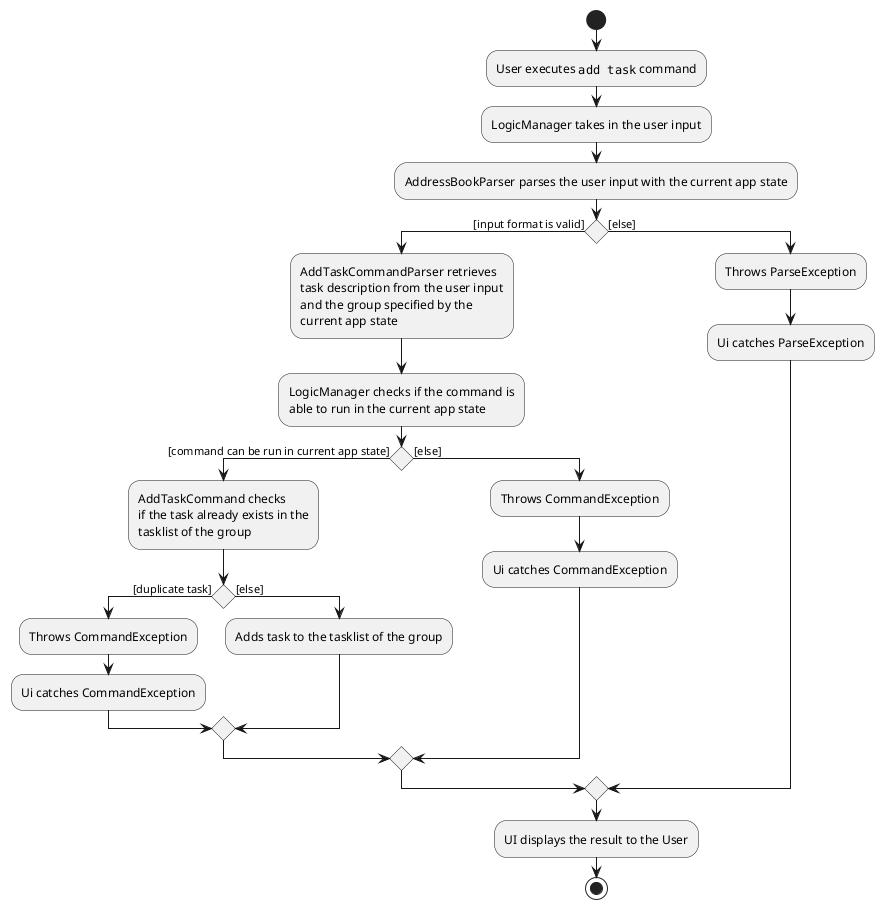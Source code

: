 @startuml
'https://plantuml.com/activity-diagram-beta

start

:User executes ""add task"" command;
:LogicManager takes in the user input;
:AddressBookParser parses the user input with the current app state;


if () then ([input format is valid])
    :AddTaskCommandParser retrieves
    task description from the user input
    and the group specified by the
    current app state;

    :LogicManager checks if the command is
    able to run in the current app state;

    if () then ([command can be run in current app state])

    :AddTaskCommand checks
    if the task already exists in the
    tasklist of the group;

    if () then ([duplicate task])
    :Throws CommandException;
        :Ui catches CommandException;

    else ([else])
    :Adds task to the tasklist of the group;

    endif

    else ([else])
    :Throws CommandException;
    :Ui catches CommandException;

    endif

else ([else])
    :Throws ParseException;
    :Ui catches ParseException;

endif
:UI displays the result to the User;

stop

@enduml
